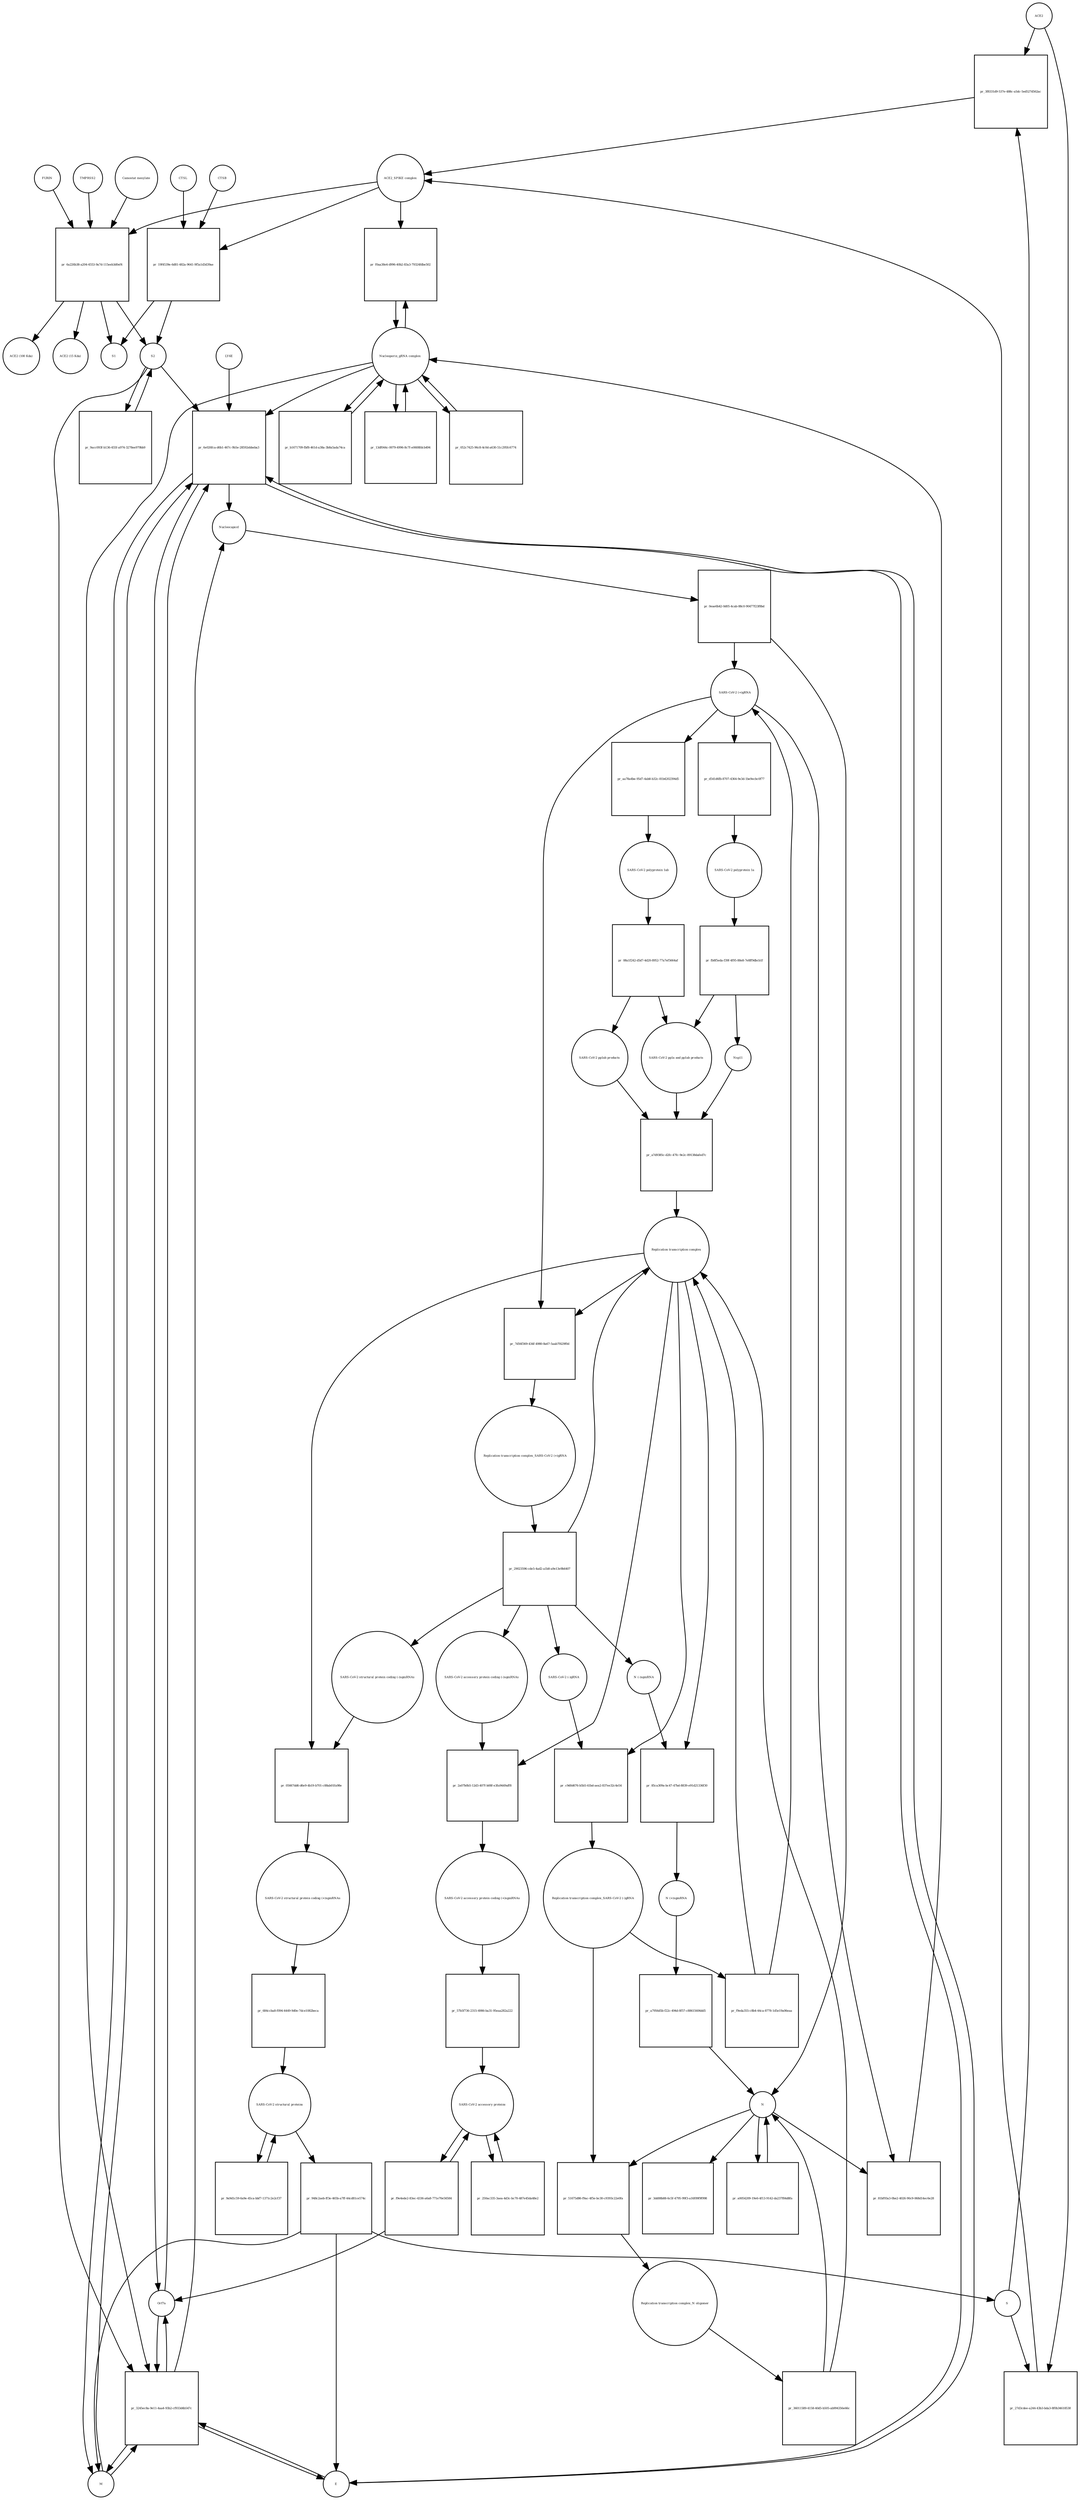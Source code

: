 strict digraph  {
ACE2 [annotation="", bipartite=0, cls=macromolecule, fontsize=4, label=ACE2, shape=circle];
"pr_3f8331d9-537e-488c-a5dc-5ed527d562ac" [annotation="", bipartite=1, cls=process, fontsize=4, label="pr_3f8331d9-537e-488c-a5dc-5ed527d562ac", shape=square];
"ACE2_SPIKE complex" [annotation="", bipartite=0, cls=complex, fontsize=4, label="ACE2_SPIKE complex", shape=circle];
S [annotation="", bipartite=0, cls="macromolecule multimer", fontsize=4, label=S, shape=circle];
"Nucleoporin_gRNA complex " [annotation="", bipartite=0, cls=complex, fontsize=4, label="Nucleoporin_gRNA complex ", shape=circle];
"pr_f0aa38e4-d996-40b2-83a3-79324fdbe502" [annotation="", bipartite=1, cls=process, fontsize=4, label="pr_f0aa38e4-d996-40b2-83a3-79324fdbe502", shape=square];
"pr_19f4539e-6d81-482a-9641-9f5a1d3d39ae" [annotation="", bipartite=1, cls=process, fontsize=4, label="pr_19f4539e-6d81-482a-9641-9f5a1d3d39ae", shape=square];
S2 [annotation="", bipartite=0, cls=macromolecule, fontsize=4, label=S2, shape=circle];
CTSB [annotation="", bipartite=0, cls=macromolecule, fontsize=4, label=CTSB, shape=circle];
CTSL [annotation="", bipartite=0, cls=macromolecule, fontsize=4, label=CTSL, shape=circle];
S1 [annotation="", bipartite=0, cls=macromolecule, fontsize=4, label=S1, shape=circle];
"pr_27d3cdee-a244-43b3-bda3-8f0b34618538" [annotation="", bipartite=1, cls=process, fontsize=4, label="pr_27d3cdee-a244-43b3-bda3-8f0b34618538", shape=square];
"pr_6e026fca-d6b1-467c-9b5e-28592ebbeba3" [annotation="", bipartite=1, cls=process, fontsize=4, label="pr_6e026fca-d6b1-467c-9b5e-28592ebbeba3", shape=square];
Nucleocapsid [annotation="", bipartite=0, cls=complex, fontsize=4, label=Nucleocapsid, shape=circle];
LY6E [annotation="", bipartite=0, cls=macromolecule, fontsize=4, label=LY6E, shape=circle];
Orf7a [annotation="", bipartite=0, cls=macromolecule, fontsize=4, label=Orf7a, shape=circle];
E [annotation="", bipartite=0, cls=macromolecule, fontsize=4, label=E, shape=circle];
M [annotation="", bipartite=0, cls=macromolecule, fontsize=4, label=M, shape=circle];
"pr_3245ec8a-9e11-4aa4-93b2-cf933d4b547c" [annotation="", bipartite=1, cls=process, fontsize=4, label="pr_3245ec8a-9e11-4aa4-93b2-cf933d4b547c", shape=square];
"pr_0eae6b42-0d05-4cab-88c0-90477f23f8bd" [annotation="", bipartite=1, cls=process, fontsize=4, label="pr_0eae6b42-0d05-4cab-88c0-90477f23f8bd", shape=square];
" SARS-CoV-2 (+)gRNA" [annotation="", bipartite=0, cls="nucleic acid feature", fontsize=4, label=" SARS-CoV-2 (+)gRNA", shape=circle];
N [annotation="", bipartite=0, cls="macromolecule multimer", fontsize=4, label=N, shape=circle];
"SARS-CoV-2 polyprotein 1ab" [annotation="", bipartite=0, cls=macromolecule, fontsize=4, label="SARS-CoV-2 polyprotein 1ab", shape=circle];
"pr_08a1f242-d5d7-4d20-8952-77a7ef5664af" [annotation="", bipartite=1, cls=process, fontsize=4, label="pr_08a1f242-d5d7-4d20-8952-77a7ef5664af", shape=square];
"SARS-CoV-2 pp1a and pp1ab products" [annotation="", bipartite=0, cls=complex, fontsize=4, label="SARS-CoV-2 pp1a and pp1ab products", shape=circle];
"SARS-CoV-2 pp1ab products" [annotation="", bipartite=0, cls=complex, fontsize=4, label="SARS-CoV-2 pp1ab products", shape=circle];
"SARS-CoV-2 polyprotein 1a" [annotation="", bipartite=0, cls=macromolecule, fontsize=4, label="SARS-CoV-2 polyprotein 1a", shape=circle];
"pr_fb8f5eda-f39f-4f95-88e8-7e8ff9dbcb1f" [annotation="", bipartite=1, cls=process, fontsize=4, label="pr_fb8f5eda-f39f-4f95-88e8-7e8ff9dbcb1f", shape=square];
Nsp11 [annotation="", bipartite=0, cls=macromolecule, fontsize=4, label=Nsp11, shape=circle];
"pr_b1671709-fbf8-461d-a38a-3b8a5ada74ca" [annotation="", bipartite=1, cls=process, fontsize=4, label="pr_b1671709-fbf8-461d-a38a-3b8a5ada74ca", shape=square];
"pr_13df044c-0079-4996-8c7f-e0608fdcb494" [annotation="", bipartite=1, cls=process, fontsize=4, label="pr_13df044c-0079-4996-8c7f-e0608fdcb494", shape=square];
"SARS-CoV-2 structural proteins" [annotation="", bipartite=0, cls=complex, fontsize=4, label="SARS-CoV-2 structural proteins", shape=circle];
"pr_948c2aeb-ff3e-465b-a7ff-44cd81ce574c" [annotation="", bipartite=1, cls=process, fontsize=4, label="pr_948c2aeb-ff3e-465b-a7ff-44cd81ce574c", shape=square];
"Replication transcription complex_SARS-CoV-2 (-)gRNA" [annotation="", bipartite=0, cls=complex, fontsize=4, label="Replication transcription complex_SARS-CoV-2 (-)gRNA", shape=circle];
"pr_51675d86-f9ac-4f5e-bc30-c9393c22e0fa" [annotation="", bipartite=1, cls=process, fontsize=4, label="pr_51675d86-f9ac-4f5e-bc30-c9393c22e0fa", shape=square];
"Replication transcription complex_N oligomer" [annotation="", bipartite=0, cls=complex, fontsize=4, label="Replication transcription complex_N oligomer", shape=circle];
"pr_3dd08b88-6c5f-4795-99f3-a16f09f9f998" [annotation="", bipartite=1, cls=process, fontsize=4, label="pr_3dd08b88-6c5f-4795-99f3-a16f09f9f998", shape=square];
"SARS-CoV-2 accessory proteins" [annotation="", bipartite=0, cls=complex, fontsize=4, label="SARS-CoV-2 accessory proteins", shape=circle];
"pr_250ac335-3aea-4d3c-bc70-487e45da48e2" [annotation="", bipartite=1, cls=process, fontsize=4, label="pr_250ac335-3aea-4d3c-bc70-487e45da48e2", shape=square];
"pr_9a9d1c59-6a9e-45ca-bbf7-1371c2e2cf37" [annotation="", bipartite=1, cls=process, fontsize=4, label="pr_9a9d1c59-6a9e-45ca-bbf7-1371c2e2cf37", shape=square];
"pr_36011589-4158-40d5-b505-ab994356e66c" [annotation="", bipartite=1, cls=process, fontsize=4, label="pr_36011589-4158-40d5-b505-ab994356e66c", shape=square];
"Replication transcription complex" [annotation="", bipartite=0, cls=complex, fontsize=4, label="Replication transcription complex", shape=circle];
"pr_a0054209-19e6-4f13-9142-da237f84d8fa" [annotation="", bipartite=1, cls=process, fontsize=4, label="pr_a0054209-19e6-4f13-9142-da237f84d8fa", shape=square];
"pr_a7d9385c-d2fc-47fc-9e2c-89138dafed7c" [annotation="", bipartite=1, cls=process, fontsize=4, label="pr_a7d9385c-d2fc-47fc-9e2c-89138dafed7c", shape=square];
"SARS-CoV-2 accessory protein coding (-)sgmRNAs" [annotation="", bipartite=0, cls=complex, fontsize=4, label="SARS-CoV-2 accessory protein coding (-)sgmRNAs", shape=circle];
"pr_2a07b0b5-12d3-407f-b08f-e3fa9449aff8" [annotation="", bipartite=1, cls=process, fontsize=4, label="pr_2a07b0b5-12d3-407f-b08f-e3fa9449aff8", shape=square];
"SARS-CoV-2 accessory protein coding (+)sgmRNAs" [annotation="", bipartite=0, cls=complex, fontsize=4, label="SARS-CoV-2 accessory protein coding (+)sgmRNAs", shape=circle];
"SARS-CoV-2 structural protein coding (-)sgmRNAs" [annotation="", bipartite=0, cls=complex, fontsize=4, label="SARS-CoV-2 structural protein coding (-)sgmRNAs", shape=circle];
"pr_05667dd6-d6e9-4b19-b701-c88ab01fa98e" [annotation="", bipartite=1, cls=process, fontsize=4, label="pr_05667dd6-d6e9-4b19-b701-c88ab01fa98e", shape=square];
"SARS-CoV-2 structural protein coding (+)sgmRNAs" [annotation="", bipartite=0, cls=complex, fontsize=4, label="SARS-CoV-2 structural protein coding (+)sgmRNAs", shape=circle];
"N (-)sgmRNA" [annotation="", bipartite=0, cls="nucleic acid feature", fontsize=4, label="N (-)sgmRNA", shape=circle];
"pr_85ca309a-bc47-47bd-8839-e91d21336f30" [annotation="", bipartite=1, cls=process, fontsize=4, label="pr_85ca309a-bc47-47bd-8839-e91d21336f30", shape=square];
"N (+)sgmRNA" [annotation="", bipartite=0, cls="nucleic acid feature", fontsize=4, label="N (+)sgmRNA", shape=circle];
"pr_a7956d5b-f22c-494d-8f57-c88615606dd5" [annotation="", bipartite=1, cls=process, fontsize=4, label="pr_a7956d5b-f22c-494d-8f57-c88615606dd5", shape=square];
"Replication transcription complex_SARS-CoV-2 (+)gRNA" [annotation="", bipartite=0, cls=complex, fontsize=4, label="Replication transcription complex_SARS-CoV-2 (+)gRNA", shape=circle];
"pr_29023596-cde5-4ad2-a1b8-a9e13e9b6407" [annotation="", bipartite=1, cls=process, fontsize=4, label="pr_29023596-cde5-4ad2-a1b8-a9e13e9b6407", shape=square];
" SARS-CoV-2 (-)gRNA" [annotation="", bipartite=0, cls="nucleic acid feature", fontsize=4, label=" SARS-CoV-2 (-)gRNA", shape=circle];
"pr_d541d6fb-8707-4364-9e3d-1be9ecbc0f77" [annotation="", bipartite=1, cls=process, fontsize=4, label="pr_d541d6fb-8707-4364-9e3d-1be9ecbc0f77", shape=square];
"pr_aa78a4be-95d7-4ab8-b32c-81b4202394d5" [annotation="", bipartite=1, cls=process, fontsize=4, label="pr_aa78a4be-95d7-4ab8-b32c-81b4202394d5", shape=square];
"pr_57b5f736-2315-4986-ba31-95eaa282a222" [annotation="", bipartite=1, cls=process, fontsize=4, label="pr_57b5f736-2315-4986-ba31-95eaa282a222", shape=square];
"pr_684ccba8-f094-4449-9d0e-7dce1082beca" [annotation="", bipartite=1, cls=process, fontsize=4, label="pr_684ccba8-f094-4449-9d0e-7dce1082beca", shape=square];
"pr_c9d0d676-b5b5-41bd-aea2-837ee32c4e54" [annotation="", bipartite=1, cls=process, fontsize=4, label="pr_c9d0d676-b5b5-41bd-aea2-837ee32c4e54", shape=square];
"pr_81bf93a3-0be2-4026-90c9-068d14ec6e28" [annotation="", bipartite=1, cls=process, fontsize=4, label="pr_81bf93a3-0be2-4026-90c9-068d14ec6e28", shape=square];
"pr_052c7425-96c8-4c0d-a630-51c295fc6774" [annotation="", bipartite=1, cls=process, fontsize=4, label="pr_052c7425-96c8-4c0d-a630-51c295fc6774", shape=square];
"pr_f9e4ede2-83ec-4336-a6a8-771e70e56584" [annotation="", bipartite=1, cls=process, fontsize=4, label="pr_f9e4ede2-83ec-4336-a6a8-771e70e56584", shape=square];
"pr_6a226b38-a204-4553-9a7d-115eeb3d0ef4" [annotation="", bipartite=1, cls=process, fontsize=4, label="pr_6a226b38-a204-4553-9a7d-115eeb3d0ef4", shape=square];
FURIN [annotation="", bipartite=0, cls=macromolecule, fontsize=4, label=FURIN, shape=circle];
TMPRSS2 [annotation="", bipartite=0, cls=macromolecule, fontsize=4, label=TMPRSS2, shape=circle];
"Camostat mesylate" [annotation="urn_miriam_pubchem.compound_2536", bipartite=0, cls="simple chemical", fontsize=4, label="Camostat mesylate", shape=circle];
"ACE2 (100 Kda)" [annotation="", bipartite=0, cls=macromolecule, fontsize=4, label="ACE2 (100 Kda)", shape=circle];
"ACE2 (15 Kda)" [annotation="", bipartite=0, cls=macromolecule, fontsize=4, label="ACE2 (15 Kda)", shape=circle];
"pr_9acc093f-b136-455f-a974-3278ee979bb9" [annotation="", bipartite=1, cls=process, fontsize=4, label="pr_9acc093f-b136-455f-a974-3278ee979bb9", shape=square];
"pr_7d56f369-434f-4980-8a67-5aab7f429f0d" [annotation="", bipartite=1, cls=process, fontsize=4, label="pr_7d56f369-434f-4980-8a67-5aab7f429f0d", shape=square];
"pr_f9eda355-c8b4-44ca-8778-1d5e19a06eaa" [annotation="", bipartite=1, cls=process, fontsize=4, label="pr_f9eda355-c8b4-44ca-8778-1d5e19a06eaa", shape=square];
ACE2 -> "pr_3f8331d9-537e-488c-a5dc-5ed527d562ac"  [annotation="", interaction_type=consumption];
ACE2 -> "pr_27d3cdee-a244-43b3-bda3-8f0b34618538"  [annotation="", interaction_type=consumption];
"pr_3f8331d9-537e-488c-a5dc-5ed527d562ac" -> "ACE2_SPIKE complex"  [annotation="", interaction_type=production];
"ACE2_SPIKE complex" -> "pr_f0aa38e4-d996-40b2-83a3-79324fdbe502"  [annotation="urn_miriam_pubmed_32142651|urn_miriam_pubmed_32094589", interaction_type=stimulation];
"ACE2_SPIKE complex" -> "pr_19f4539e-6d81-482a-9641-9f5a1d3d39ae"  [annotation="", interaction_type=consumption];
"ACE2_SPIKE complex" -> "pr_6a226b38-a204-4553-9a7d-115eeb3d0ef4"  [annotation="", interaction_type=consumption];
S -> "pr_3f8331d9-537e-488c-a5dc-5ed527d562ac"  [annotation="", interaction_type=consumption];
S -> "pr_27d3cdee-a244-43b3-bda3-8f0b34618538"  [annotation="", interaction_type=consumption];
"Nucleoporin_gRNA complex " -> "pr_f0aa38e4-d996-40b2-83a3-79324fdbe502"  [annotation="", interaction_type=consumption];
"Nucleoporin_gRNA complex " -> "pr_6e026fca-d6b1-467c-9b5e-28592ebbeba3"  [annotation="", interaction_type=consumption];
"Nucleoporin_gRNA complex " -> "pr_3245ec8a-9e11-4aa4-93b2-cf933d4b547c"  [annotation="", interaction_type=consumption];
"Nucleoporin_gRNA complex " -> "pr_b1671709-fbf8-461d-a38a-3b8a5ada74ca"  [annotation="", interaction_type=consumption];
"Nucleoporin_gRNA complex " -> "pr_13df044c-0079-4996-8c7f-e0608fdcb494"  [annotation="", interaction_type=consumption];
"Nucleoporin_gRNA complex " -> "pr_052c7425-96c8-4c0d-a630-51c295fc6774"  [annotation="", interaction_type=consumption];
"pr_f0aa38e4-d996-40b2-83a3-79324fdbe502" -> "Nucleoporin_gRNA complex "  [annotation="", interaction_type=production];
"pr_19f4539e-6d81-482a-9641-9f5a1d3d39ae" -> S2  [annotation="", interaction_type=production];
"pr_19f4539e-6d81-482a-9641-9f5a1d3d39ae" -> S1  [annotation="", interaction_type=production];
S2 -> "pr_6e026fca-d6b1-467c-9b5e-28592ebbeba3"  [annotation="urn_miriam_doi_10.1101%2F2020.03.05.979260|urn_miriam_doi_10.1101%2F2020.04.02.021469", interaction_type=stimulation];
S2 -> "pr_3245ec8a-9e11-4aa4-93b2-cf933d4b547c"  [annotation="", interaction_type=stimulation];
S2 -> "pr_9acc093f-b136-455f-a974-3278ee979bb9"  [annotation="", interaction_type=consumption];
CTSB -> "pr_19f4539e-6d81-482a-9641-9f5a1d3d39ae"  [annotation=urn_miriam_pubmed_32142651, interaction_type=catalysis];
CTSL -> "pr_19f4539e-6d81-482a-9641-9f5a1d3d39ae"  [annotation=urn_miriam_pubmed_32142651, interaction_type=catalysis];
"pr_27d3cdee-a244-43b3-bda3-8f0b34618538" -> "ACE2_SPIKE complex"  [annotation="", interaction_type=production];
"pr_6e026fca-d6b1-467c-9b5e-28592ebbeba3" -> Nucleocapsid  [annotation="", interaction_type=production];
"pr_6e026fca-d6b1-467c-9b5e-28592ebbeba3" -> Orf7a  [annotation="", interaction_type=production];
"pr_6e026fca-d6b1-467c-9b5e-28592ebbeba3" -> E  [annotation="", interaction_type=production];
"pr_6e026fca-d6b1-467c-9b5e-28592ebbeba3" -> M  [annotation="", interaction_type=production];
Nucleocapsid -> "pr_0eae6b42-0d05-4cab-88c0-90477f23f8bd"  [annotation="", interaction_type=consumption];
LY6E -> "pr_6e026fca-d6b1-467c-9b5e-28592ebbeba3"  [annotation="urn_miriam_doi_10.1101%2F2020.03.05.979260|urn_miriam_doi_10.1101%2F2020.04.02.021469", interaction_type=inhibition];
Orf7a -> "pr_6e026fca-d6b1-467c-9b5e-28592ebbeba3"  [annotation="", interaction_type=consumption];
Orf7a -> "pr_3245ec8a-9e11-4aa4-93b2-cf933d4b547c"  [annotation="", interaction_type=consumption];
E -> "pr_6e026fca-d6b1-467c-9b5e-28592ebbeba3"  [annotation="", interaction_type=consumption];
E -> "pr_3245ec8a-9e11-4aa4-93b2-cf933d4b547c"  [annotation="", interaction_type=consumption];
M -> "pr_6e026fca-d6b1-467c-9b5e-28592ebbeba3"  [annotation="", interaction_type=consumption];
M -> "pr_3245ec8a-9e11-4aa4-93b2-cf933d4b547c"  [annotation="", interaction_type=consumption];
"pr_3245ec8a-9e11-4aa4-93b2-cf933d4b547c" -> Nucleocapsid  [annotation="", interaction_type=production];
"pr_3245ec8a-9e11-4aa4-93b2-cf933d4b547c" -> E  [annotation="", interaction_type=production];
"pr_3245ec8a-9e11-4aa4-93b2-cf933d4b547c" -> M  [annotation="", interaction_type=production];
"pr_3245ec8a-9e11-4aa4-93b2-cf933d4b547c" -> Orf7a  [annotation="", interaction_type=production];
"pr_0eae6b42-0d05-4cab-88c0-90477f23f8bd" -> " SARS-CoV-2 (+)gRNA"  [annotation="", interaction_type=production];
"pr_0eae6b42-0d05-4cab-88c0-90477f23f8bd" -> N  [annotation="", interaction_type=production];
" SARS-CoV-2 (+)gRNA" -> "pr_d541d6fb-8707-4364-9e3d-1be9ecbc0f77"  [annotation="", interaction_type=consumption];
" SARS-CoV-2 (+)gRNA" -> "pr_aa78a4be-95d7-4ab8-b32c-81b4202394d5"  [annotation="", interaction_type=consumption];
" SARS-CoV-2 (+)gRNA" -> "pr_81bf93a3-0be2-4026-90c9-068d14ec6e28"  [annotation="", interaction_type=consumption];
" SARS-CoV-2 (+)gRNA" -> "pr_7d56f369-434f-4980-8a67-5aab7f429f0d"  [annotation="", interaction_type=consumption];
N -> "pr_51675d86-f9ac-4f5e-bc30-c9393c22e0fa"  [annotation="", interaction_type=consumption];
N -> "pr_3dd08b88-6c5f-4795-99f3-a16f09f9f998"  [annotation="", interaction_type=consumption];
N -> "pr_a0054209-19e6-4f13-9142-da237f84d8fa"  [annotation="", interaction_type=consumption];
N -> "pr_81bf93a3-0be2-4026-90c9-068d14ec6e28"  [annotation="", interaction_type=consumption];
"SARS-CoV-2 polyprotein 1ab" -> "pr_08a1f242-d5d7-4d20-8952-77a7ef5664af"  [annotation=urn_miriam_pubmed_31226023, interaction_type=catalysis];
"pr_08a1f242-d5d7-4d20-8952-77a7ef5664af" -> "SARS-CoV-2 pp1a and pp1ab products"  [annotation="", interaction_type=production];
"pr_08a1f242-d5d7-4d20-8952-77a7ef5664af" -> "SARS-CoV-2 pp1ab products"  [annotation="", interaction_type=production];
"SARS-CoV-2 pp1a and pp1ab products" -> "pr_a7d9385c-d2fc-47fc-9e2c-89138dafed7c"  [annotation="", interaction_type=consumption];
"SARS-CoV-2 pp1ab products" -> "pr_a7d9385c-d2fc-47fc-9e2c-89138dafed7c"  [annotation="", interaction_type=consumption];
"SARS-CoV-2 polyprotein 1a" -> "pr_fb8f5eda-f39f-4f95-88e8-7e8ff9dbcb1f"  [annotation=urn_miriam_pubmed_31226023, interaction_type=catalysis];
"pr_fb8f5eda-f39f-4f95-88e8-7e8ff9dbcb1f" -> "SARS-CoV-2 pp1a and pp1ab products"  [annotation="", interaction_type=production];
"pr_fb8f5eda-f39f-4f95-88e8-7e8ff9dbcb1f" -> Nsp11  [annotation="", interaction_type=production];
Nsp11 -> "pr_a7d9385c-d2fc-47fc-9e2c-89138dafed7c"  [annotation="", interaction_type=consumption];
"pr_b1671709-fbf8-461d-a38a-3b8a5ada74ca" -> "Nucleoporin_gRNA complex "  [annotation="", interaction_type=production];
"pr_13df044c-0079-4996-8c7f-e0608fdcb494" -> "Nucleoporin_gRNA complex "  [annotation="", interaction_type=production];
"SARS-CoV-2 structural proteins" -> "pr_948c2aeb-ff3e-465b-a7ff-44cd81ce574c"  [annotation="", interaction_type=consumption];
"SARS-CoV-2 structural proteins" -> "pr_9a9d1c59-6a9e-45ca-bbf7-1371c2e2cf37"  [annotation="", interaction_type=consumption];
"pr_948c2aeb-ff3e-465b-a7ff-44cd81ce574c" -> M  [annotation="", interaction_type=production];
"pr_948c2aeb-ff3e-465b-a7ff-44cd81ce574c" -> E  [annotation="", interaction_type=production];
"pr_948c2aeb-ff3e-465b-a7ff-44cd81ce574c" -> S  [annotation="", interaction_type=production];
"Replication transcription complex_SARS-CoV-2 (-)gRNA" -> "pr_51675d86-f9ac-4f5e-bc30-c9393c22e0fa"  [annotation="", interaction_type=consumption];
"Replication transcription complex_SARS-CoV-2 (-)gRNA" -> "pr_f9eda355-c8b4-44ca-8778-1d5e19a06eaa"  [annotation="", interaction_type=consumption];
"pr_51675d86-f9ac-4f5e-bc30-c9393c22e0fa" -> "Replication transcription complex_N oligomer"  [annotation="", interaction_type=production];
"Replication transcription complex_N oligomer" -> "pr_36011589-4158-40d5-b505-ab994356e66c"  [annotation="", interaction_type=consumption];
"SARS-CoV-2 accessory proteins" -> "pr_250ac335-3aea-4d3c-bc70-487e45da48e2"  [annotation="", interaction_type=consumption];
"SARS-CoV-2 accessory proteins" -> "pr_f9e4ede2-83ec-4336-a6a8-771e70e56584"  [annotation="", interaction_type=consumption];
"pr_250ac335-3aea-4d3c-bc70-487e45da48e2" -> "SARS-CoV-2 accessory proteins"  [annotation="", interaction_type=production];
"pr_9a9d1c59-6a9e-45ca-bbf7-1371c2e2cf37" -> "SARS-CoV-2 structural proteins"  [annotation="", interaction_type=production];
"pr_36011589-4158-40d5-b505-ab994356e66c" -> "Replication transcription complex"  [annotation="", interaction_type=production];
"pr_36011589-4158-40d5-b505-ab994356e66c" -> N  [annotation="", interaction_type=production];
"Replication transcription complex" -> "pr_2a07b0b5-12d3-407f-b08f-e3fa9449aff8"  [annotation="", interaction_type="necessary stimulation"];
"Replication transcription complex" -> "pr_05667dd6-d6e9-4b19-b701-c88ab01fa98e"  [annotation="", interaction_type="necessary stimulation"];
"Replication transcription complex" -> "pr_85ca309a-bc47-47bd-8839-e91d21336f30"  [annotation="", interaction_type="necessary stimulation"];
"Replication transcription complex" -> "pr_c9d0d676-b5b5-41bd-aea2-837ee32c4e54"  [annotation="", interaction_type=consumption];
"Replication transcription complex" -> "pr_7d56f369-434f-4980-8a67-5aab7f429f0d"  [annotation="", interaction_type=consumption];
"pr_a0054209-19e6-4f13-9142-da237f84d8fa" -> N  [annotation="", interaction_type=production];
"pr_a7d9385c-d2fc-47fc-9e2c-89138dafed7c" -> "Replication transcription complex"  [annotation="", interaction_type=production];
"SARS-CoV-2 accessory protein coding (-)sgmRNAs" -> "pr_2a07b0b5-12d3-407f-b08f-e3fa9449aff8"  [annotation="", interaction_type=consumption];
"pr_2a07b0b5-12d3-407f-b08f-e3fa9449aff8" -> "SARS-CoV-2 accessory protein coding (+)sgmRNAs"  [annotation="", interaction_type=production];
"SARS-CoV-2 accessory protein coding (+)sgmRNAs" -> "pr_57b5f736-2315-4986-ba31-95eaa282a222"  [annotation="", interaction_type=consumption];
"SARS-CoV-2 structural protein coding (-)sgmRNAs" -> "pr_05667dd6-d6e9-4b19-b701-c88ab01fa98e"  [annotation="", interaction_type=consumption];
"pr_05667dd6-d6e9-4b19-b701-c88ab01fa98e" -> "SARS-CoV-2 structural protein coding (+)sgmRNAs"  [annotation="", interaction_type=production];
"SARS-CoV-2 structural protein coding (+)sgmRNAs" -> "pr_684ccba8-f094-4449-9d0e-7dce1082beca"  [annotation="", interaction_type=consumption];
"N (-)sgmRNA" -> "pr_85ca309a-bc47-47bd-8839-e91d21336f30"  [annotation="", interaction_type=consumption];
"pr_85ca309a-bc47-47bd-8839-e91d21336f30" -> "N (+)sgmRNA"  [annotation="", interaction_type=production];
"N (+)sgmRNA" -> "pr_a7956d5b-f22c-494d-8f57-c88615606dd5"  [annotation="", interaction_type=consumption];
"pr_a7956d5b-f22c-494d-8f57-c88615606dd5" -> N  [annotation="", interaction_type=production];
"Replication transcription complex_SARS-CoV-2 (+)gRNA" -> "pr_29023596-cde5-4ad2-a1b8-a9e13e9b6407"  [annotation="", interaction_type=consumption];
"pr_29023596-cde5-4ad2-a1b8-a9e13e9b6407" -> " SARS-CoV-2 (-)gRNA"  [annotation="", interaction_type=production];
"pr_29023596-cde5-4ad2-a1b8-a9e13e9b6407" -> "SARS-CoV-2 accessory protein coding (-)sgmRNAs"  [annotation="", interaction_type=production];
"pr_29023596-cde5-4ad2-a1b8-a9e13e9b6407" -> "SARS-CoV-2 structural protein coding (-)sgmRNAs"  [annotation="", interaction_type=production];
"pr_29023596-cde5-4ad2-a1b8-a9e13e9b6407" -> "N (-)sgmRNA"  [annotation="", interaction_type=production];
"pr_29023596-cde5-4ad2-a1b8-a9e13e9b6407" -> "Replication transcription complex"  [annotation="", interaction_type=production];
" SARS-CoV-2 (-)gRNA" -> "pr_c9d0d676-b5b5-41bd-aea2-837ee32c4e54"  [annotation="", interaction_type=consumption];
"pr_d541d6fb-8707-4364-9e3d-1be9ecbc0f77" -> "SARS-CoV-2 polyprotein 1a"  [annotation="", interaction_type=production];
"pr_aa78a4be-95d7-4ab8-b32c-81b4202394d5" -> "SARS-CoV-2 polyprotein 1ab"  [annotation="", interaction_type=production];
"pr_57b5f736-2315-4986-ba31-95eaa282a222" -> "SARS-CoV-2 accessory proteins"  [annotation="", interaction_type=production];
"pr_684ccba8-f094-4449-9d0e-7dce1082beca" -> "SARS-CoV-2 structural proteins"  [annotation="", interaction_type=production];
"pr_c9d0d676-b5b5-41bd-aea2-837ee32c4e54" -> "Replication transcription complex_SARS-CoV-2 (-)gRNA"  [annotation="", interaction_type=production];
"pr_81bf93a3-0be2-4026-90c9-068d14ec6e28" -> "Nucleoporin_gRNA complex "  [annotation="", interaction_type=production];
"pr_052c7425-96c8-4c0d-a630-51c295fc6774" -> "Nucleoporin_gRNA complex "  [annotation="", interaction_type=production];
"pr_f9e4ede2-83ec-4336-a6a8-771e70e56584" -> "SARS-CoV-2 accessory proteins"  [annotation="", interaction_type=production];
"pr_f9e4ede2-83ec-4336-a6a8-771e70e56584" -> Orf7a  [annotation="", interaction_type=production];
"pr_6a226b38-a204-4553-9a7d-115eeb3d0ef4" -> S2  [annotation="", interaction_type=production];
"pr_6a226b38-a204-4553-9a7d-115eeb3d0ef4" -> "ACE2 (100 Kda)"  [annotation="", interaction_type=production];
"pr_6a226b38-a204-4553-9a7d-115eeb3d0ef4" -> S1  [annotation="", interaction_type=production];
"pr_6a226b38-a204-4553-9a7d-115eeb3d0ef4" -> "ACE2 (15 Kda)"  [annotation="", interaction_type=production];
FURIN -> "pr_6a226b38-a204-4553-9a7d-115eeb3d0ef4"  [annotation="", interaction_type=catalysis];
TMPRSS2 -> "pr_6a226b38-a204-4553-9a7d-115eeb3d0ef4"  [annotation="", interaction_type=catalysis];
"Camostat mesylate" -> "pr_6a226b38-a204-4553-9a7d-115eeb3d0ef4"  [annotation="", interaction_type=inhibition];
"pr_9acc093f-b136-455f-a974-3278ee979bb9" -> S2  [annotation="", interaction_type=production];
"pr_7d56f369-434f-4980-8a67-5aab7f429f0d" -> "Replication transcription complex_SARS-CoV-2 (+)gRNA"  [annotation="", interaction_type=production];
"pr_f9eda355-c8b4-44ca-8778-1d5e19a06eaa" -> " SARS-CoV-2 (+)gRNA"  [annotation="", interaction_type=production];
"pr_f9eda355-c8b4-44ca-8778-1d5e19a06eaa" -> "Replication transcription complex"  [annotation="", interaction_type=production];
}
